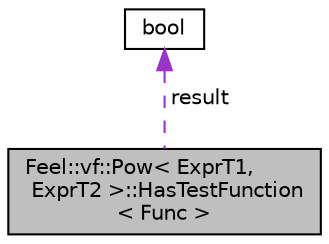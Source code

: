 digraph "Feel::vf::Pow&lt; ExprT1, ExprT2 &gt;::HasTestFunction&lt; Func &gt;"
{
 // LATEX_PDF_SIZE
  edge [fontname="Helvetica",fontsize="10",labelfontname="Helvetica",labelfontsize="10"];
  node [fontname="Helvetica",fontsize="10",shape=record];
  Node1 [label="Feel::vf::Pow\< ExprT1,\l ExprT2 \>::HasTestFunction\l\< Func \>",height=0.2,width=0.4,color="black", fillcolor="grey75", style="filled", fontcolor="black",tooltip=" "];
  Node2 -> Node1 [dir="back",color="darkorchid3",fontsize="10",style="dashed",label=" result" ,fontname="Helvetica"];
  Node2 [label="bool",height=0.2,width=0.4,color="black", fillcolor="white", style="filled",URL="$classbool.html",tooltip=" "];
}
